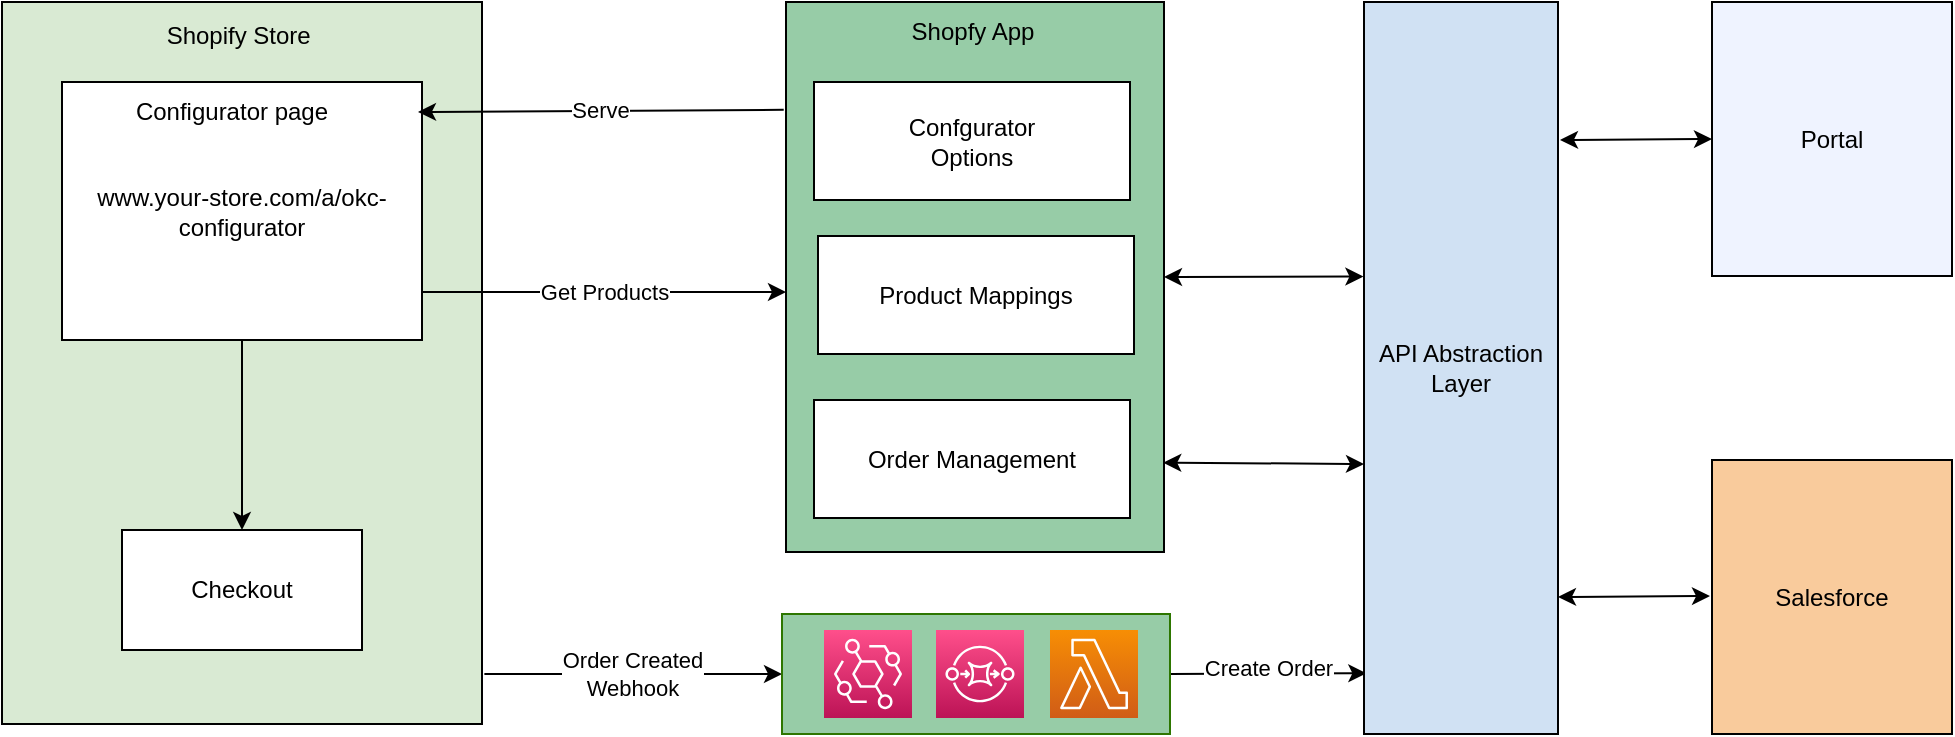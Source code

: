 <mxfile>
    <diagram id="jV3rEp2adsjaC1cAc2gv" name="Page-1">
        <mxGraphModel dx="1298" dy="-132" grid="1" gridSize="10" guides="1" tooltips="1" connect="1" arrows="1" fold="1" page="1" pageScale="1" pageWidth="850" pageHeight="1100" math="0" shadow="0">
            <root>
                <mxCell id="0"/>
                <mxCell id="1" parent="0"/>
                <mxCell id="2" value="" style="rounded=0;whiteSpace=wrap;html=1;fillColor=#d9ead3;strokeColor=#000000;" vertex="1" parent="1">
                    <mxGeometry x="40" y="1150" width="240" height="361" as="geometry"/>
                </mxCell>
                <mxCell id="3" value="Shopify Store&amp;nbsp;" style="text;html=1;strokeColor=none;fillColor=none;align=center;verticalAlign=middle;whiteSpace=wrap;rounded=0;" vertex="1" parent="1">
                    <mxGeometry x="120" y="1152" width="80" height="30" as="geometry"/>
                </mxCell>
                <mxCell id="4" value="www.your-store.com/a/okc-configurator" style="rounded=0;whiteSpace=wrap;html=1;" vertex="1" parent="1">
                    <mxGeometry x="70" y="1190" width="180" height="129" as="geometry"/>
                </mxCell>
                <mxCell id="5" value="Configurator page" style="text;html=1;strokeColor=none;fillColor=none;align=center;verticalAlign=middle;whiteSpace=wrap;rounded=0;" vertex="1" parent="1">
                    <mxGeometry x="91.57" y="1190" width="125.62" height="30" as="geometry"/>
                </mxCell>
                <mxCell id="6" value="Serve" style="edgeStyle=none;html=1;exitX=-0.006;exitY=0.196;exitDx=0;exitDy=0;entryX=-0.006;entryY=0.196;entryDx=0;entryDy=0;entryPerimeter=0;exitPerimeter=0;" edge="1" parent="1" source="8">
                    <mxGeometry relative="1" as="geometry">
                        <mxPoint x="434" y="1205" as="sourcePoint"/>
                        <mxPoint x="248" y="1205" as="targetPoint"/>
                    </mxGeometry>
                </mxCell>
                <mxCell id="7" style="edgeStyle=none;html=1;exitX=1;exitY=0.5;exitDx=0;exitDy=0;entryX=-0.003;entryY=0.375;entryDx=0;entryDy=0;entryPerimeter=0;startArrow=classic;startFill=1;" edge="1" parent="1" source="8" target="26">
                    <mxGeometry relative="1" as="geometry"/>
                </mxCell>
                <mxCell id="8" value="" style="rounded=0;whiteSpace=wrap;html=1;fillColor=#97CCA7;fontColor=#ffffff;strokeColor=#000000;" vertex="1" parent="1">
                    <mxGeometry x="432" y="1150" width="189" height="275" as="geometry"/>
                </mxCell>
                <mxCell id="9" value="Shopfy App" style="text;html=1;strokeColor=none;fillColor=none;align=center;verticalAlign=middle;whiteSpace=wrap;rounded=0;" vertex="1" parent="1">
                    <mxGeometry x="461.5" y="1150" width="127" height="30" as="geometry"/>
                </mxCell>
                <mxCell id="10" value="Confgurator&lt;br&gt;Options" style="rounded=0;whiteSpace=wrap;html=1;" vertex="1" parent="1">
                    <mxGeometry x="446" y="1190" width="158" height="59" as="geometry"/>
                </mxCell>
                <mxCell id="11" style="edgeStyle=none;html=1;exitX=0;exitY=0.5;exitDx=0;exitDy=0;startArrow=classic;startFill=1;endArrow=classic;endFill=1;" edge="1" parent="1" source="12">
                    <mxGeometry relative="1" as="geometry">
                        <mxPoint x="819" y="1219" as="targetPoint"/>
                    </mxGeometry>
                </mxCell>
                <mxCell id="12" value="Portal" style="rounded=0;whiteSpace=wrap;html=1;fillColor=#eff3ff;strokeColor=#000000;" vertex="1" parent="1">
                    <mxGeometry x="895" y="1150" width="120" height="137" as="geometry"/>
                </mxCell>
                <mxCell id="13" value="Checkout" style="rounded=0;whiteSpace=wrap;html=1;" vertex="1" parent="1">
                    <mxGeometry x="100" y="1414" width="120" height="60" as="geometry"/>
                </mxCell>
                <mxCell id="14" style="edgeStyle=none;html=1;exitX=0.5;exitY=1;exitDx=0;exitDy=0;entryX=0.5;entryY=0;entryDx=0;entryDy=0;" edge="1" parent="1" source="4" target="13">
                    <mxGeometry relative="1" as="geometry"/>
                </mxCell>
                <mxCell id="15" value="Product Mappings" style="rounded=0;whiteSpace=wrap;html=1;" vertex="1" parent="1">
                    <mxGeometry x="448" y="1267" width="158" height="59" as="geometry"/>
                </mxCell>
                <mxCell id="16" style="edgeStyle=none;html=1;startArrow=classic;startFill=1;endArrow=none;endFill=0;" edge="1" parent="1" source="20">
                    <mxGeometry relative="1" as="geometry">
                        <mxPoint x="281.183" y="1486" as="targetPoint"/>
                    </mxGeometry>
                </mxCell>
                <mxCell id="17" value="Order Created&lt;br&gt;Webhook" style="edgeLabel;html=1;align=center;verticalAlign=middle;resizable=0;points=[];" vertex="1" connectable="0" parent="16">
                    <mxGeometry x="0.005" relative="1" as="geometry">
                        <mxPoint as="offset"/>
                    </mxGeometry>
                </mxCell>
                <mxCell id="18" style="edgeStyle=none;html=1;exitX=1;exitY=0.5;exitDx=0;exitDy=0;entryX=0.012;entryY=0.917;entryDx=0;entryDy=0;entryPerimeter=0;startArrow=none;startFill=0;endArrow=classic;endFill=1;" edge="1" parent="1" source="20" target="26">
                    <mxGeometry relative="1" as="geometry"/>
                </mxCell>
                <mxCell id="19" value="Create Order" style="edgeLabel;html=1;align=center;verticalAlign=middle;resizable=0;points=[];" vertex="1" connectable="0" parent="18">
                    <mxGeometry x="-0.01" y="3" relative="1" as="geometry">
                        <mxPoint as="offset"/>
                    </mxGeometry>
                </mxCell>
                <mxCell id="20" value="" style="rounded=0;whiteSpace=wrap;html=1;fillColor=#97CCA7;fontColor=#ffffff;strokeColor=#2D7600;" vertex="1" parent="1">
                    <mxGeometry x="430" y="1456" width="194" height="60" as="geometry"/>
                </mxCell>
                <mxCell id="21" value="" style="sketch=0;points=[[0,0,0],[0.25,0,0],[0.5,0,0],[0.75,0,0],[1,0,0],[0,1,0],[0.25,1,0],[0.5,1,0],[0.75,1,0],[1,1,0],[0,0.25,0],[0,0.5,0],[0,0.75,0],[1,0.25,0],[1,0.5,0],[1,0.75,0]];outlineConnect=0;fontColor=#232F3E;gradientColor=#FF4F8B;gradientDirection=north;fillColor=#BC1356;strokeColor=#ffffff;dashed=0;verticalLabelPosition=bottom;verticalAlign=top;align=center;html=1;fontSize=12;fontStyle=0;aspect=fixed;shape=mxgraph.aws4.resourceIcon;resIcon=mxgraph.aws4.eventbridge;" vertex="1" parent="1">
                    <mxGeometry x="451" y="1464" width="44" height="44" as="geometry"/>
                </mxCell>
                <mxCell id="22" value="" style="sketch=0;points=[[0,0,0],[0.25,0,0],[0.5,0,0],[0.75,0,0],[1,0,0],[0,1,0],[0.25,1,0],[0.5,1,0],[0.75,1,0],[1,1,0],[0,0.25,0],[0,0.5,0],[0,0.75,0],[1,0.25,0],[1,0.5,0],[1,0.75,0]];outlineConnect=0;fontColor=#232F3E;gradientColor=#FF4F8B;gradientDirection=north;fillColor=#BC1356;strokeColor=#ffffff;dashed=0;verticalLabelPosition=bottom;verticalAlign=top;align=center;html=1;fontSize=12;fontStyle=0;aspect=fixed;shape=mxgraph.aws4.resourceIcon;resIcon=mxgraph.aws4.sqs;" vertex="1" parent="1">
                    <mxGeometry x="507" y="1464" width="44" height="44" as="geometry"/>
                </mxCell>
                <mxCell id="23" value="" style="sketch=0;points=[[0,0,0],[0.25,0,0],[0.5,0,0],[0.75,0,0],[1,0,0],[0,1,0],[0.25,1,0],[0.5,1,0],[0.75,1,0],[1,1,0],[0,0.25,0],[0,0.5,0],[0,0.75,0],[1,0.25,0],[1,0.5,0],[1,0.75,0]];outlineConnect=0;fontColor=#232F3E;gradientColor=#F78E04;gradientDirection=north;fillColor=#D05C17;strokeColor=#ffffff;dashed=0;verticalLabelPosition=bottom;verticalAlign=top;align=center;html=1;fontSize=12;fontStyle=0;shape=mxgraph.aws4.resourceIcon;resIcon=mxgraph.aws4.lambda;" vertex="1" parent="1">
                    <mxGeometry x="564" y="1464" width="44" height="44" as="geometry"/>
                </mxCell>
                <mxCell id="24" value="Order Management" style="rounded=0;whiteSpace=wrap;html=1;" vertex="1" parent="1">
                    <mxGeometry x="446" y="1349" width="158" height="59" as="geometry"/>
                </mxCell>
                <mxCell id="25" style="edgeStyle=none;html=1;exitX=0;exitY=0.5;exitDx=0;exitDy=0;entryX=0.998;entryY=0.663;entryDx=0;entryDy=0;entryPerimeter=0;startArrow=classic;startFill=1;" edge="1" parent="1">
                    <mxGeometry relative="1" as="geometry">
                        <mxPoint x="721" y="1381" as="sourcePoint"/>
                        <mxPoint x="620.622" y="1380.325" as="targetPoint"/>
                    </mxGeometry>
                </mxCell>
                <mxCell id="26" value="&lt;font color=&quot;#000000&quot;&gt;API Abstraction Layer&lt;/font&gt;" style="rounded=0;whiteSpace=wrap;html=1;fillColor=#d0e1f3;fontColor=#ffffff;strokeColor=#000000;" vertex="1" parent="1">
                    <mxGeometry x="721" y="1150" width="97" height="366" as="geometry"/>
                </mxCell>
                <mxCell id="27" value="Get Products" style="edgeStyle=none;html=1;exitX=-0.006;exitY=0.196;exitDx=0;exitDy=0;entryX=-0.006;entryY=0.196;entryDx=0;entryDy=0;entryPerimeter=0;exitPerimeter=0;" edge="1" parent="1">
                    <mxGeometry relative="1" as="geometry">
                        <mxPoint x="250" y="1295" as="sourcePoint"/>
                        <mxPoint x="432" y="1295" as="targetPoint"/>
                    </mxGeometry>
                </mxCell>
                <mxCell id="28" value="Salesforce" style="rounded=0;whiteSpace=wrap;html=1;fillColor=#f9cb9c;strokeColor=#000000;" vertex="1" parent="1">
                    <mxGeometry x="895" y="1379" width="120" height="137" as="geometry"/>
                </mxCell>
                <mxCell id="29" style="edgeStyle=none;html=1;exitX=0;exitY=0.5;exitDx=0;exitDy=0;startArrow=classic;startFill=1;endArrow=classic;endFill=1;" edge="1" parent="1">
                    <mxGeometry relative="1" as="geometry">
                        <mxPoint x="894" y="1447" as="sourcePoint"/>
                        <mxPoint x="818" y="1447.5" as="targetPoint"/>
                    </mxGeometry>
                </mxCell>
            </root>
        </mxGraphModel>
    </diagram>
</mxfile>